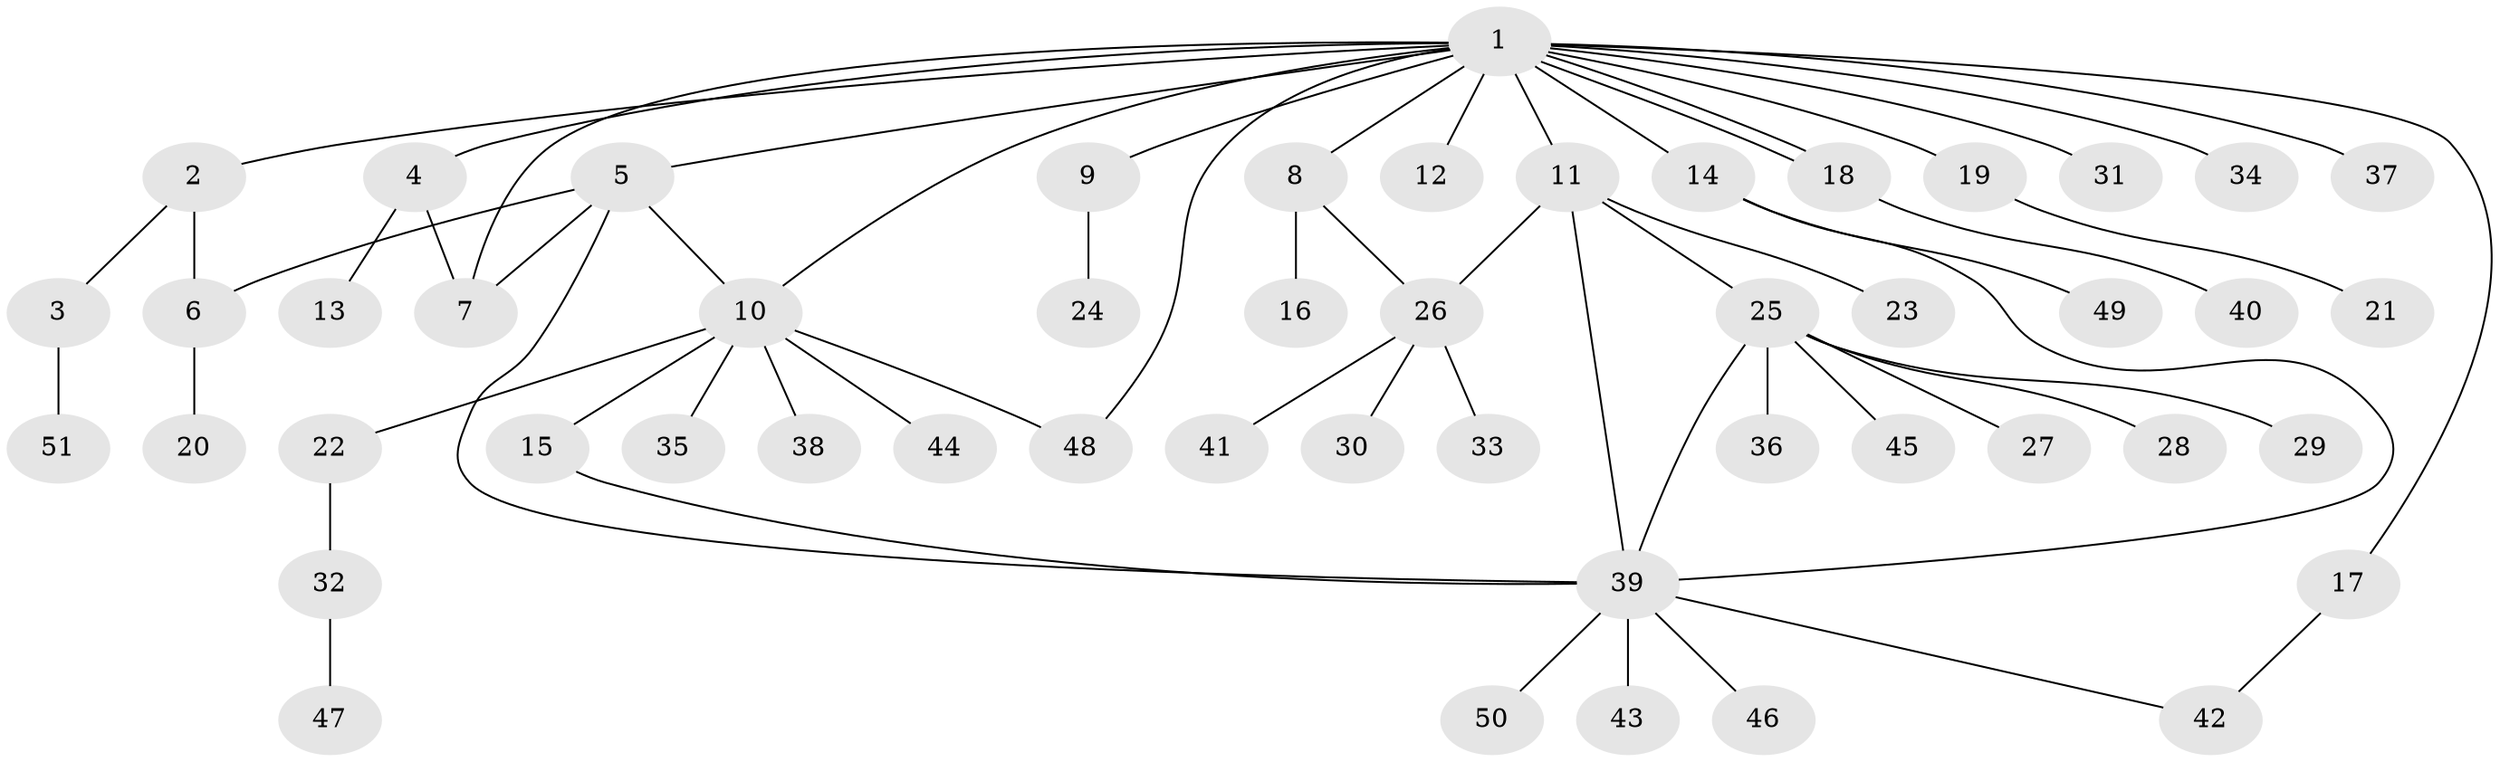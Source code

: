// coarse degree distribution, {2: 0.3125, 9: 0.0625, 1: 0.375, 3: 0.125, 4: 0.0625, 7: 0.0625}
// Generated by graph-tools (version 1.1) at 2025/36/03/04/25 23:36:41]
// undirected, 51 vertices, 62 edges
graph export_dot {
  node [color=gray90,style=filled];
  1;
  2;
  3;
  4;
  5;
  6;
  7;
  8;
  9;
  10;
  11;
  12;
  13;
  14;
  15;
  16;
  17;
  18;
  19;
  20;
  21;
  22;
  23;
  24;
  25;
  26;
  27;
  28;
  29;
  30;
  31;
  32;
  33;
  34;
  35;
  36;
  37;
  38;
  39;
  40;
  41;
  42;
  43;
  44;
  45;
  46;
  47;
  48;
  49;
  50;
  51;
  1 -- 2;
  1 -- 4;
  1 -- 5;
  1 -- 7;
  1 -- 8;
  1 -- 9;
  1 -- 10;
  1 -- 11;
  1 -- 12;
  1 -- 14;
  1 -- 17;
  1 -- 18;
  1 -- 18;
  1 -- 19;
  1 -- 31;
  1 -- 34;
  1 -- 37;
  1 -- 48;
  2 -- 3;
  2 -- 6;
  3 -- 51;
  4 -- 7;
  4 -- 13;
  5 -- 6;
  5 -- 7;
  5 -- 10;
  5 -- 39;
  6 -- 20;
  8 -- 16;
  8 -- 26;
  9 -- 24;
  10 -- 15;
  10 -- 22;
  10 -- 35;
  10 -- 38;
  10 -- 44;
  10 -- 48;
  11 -- 23;
  11 -- 25;
  11 -- 26;
  11 -- 39;
  14 -- 39;
  14 -- 49;
  15 -- 39;
  17 -- 42;
  18 -- 40;
  19 -- 21;
  22 -- 32;
  25 -- 27;
  25 -- 28;
  25 -- 29;
  25 -- 36;
  25 -- 39;
  25 -- 45;
  26 -- 30;
  26 -- 33;
  26 -- 41;
  32 -- 47;
  39 -- 42;
  39 -- 43;
  39 -- 46;
  39 -- 50;
}

